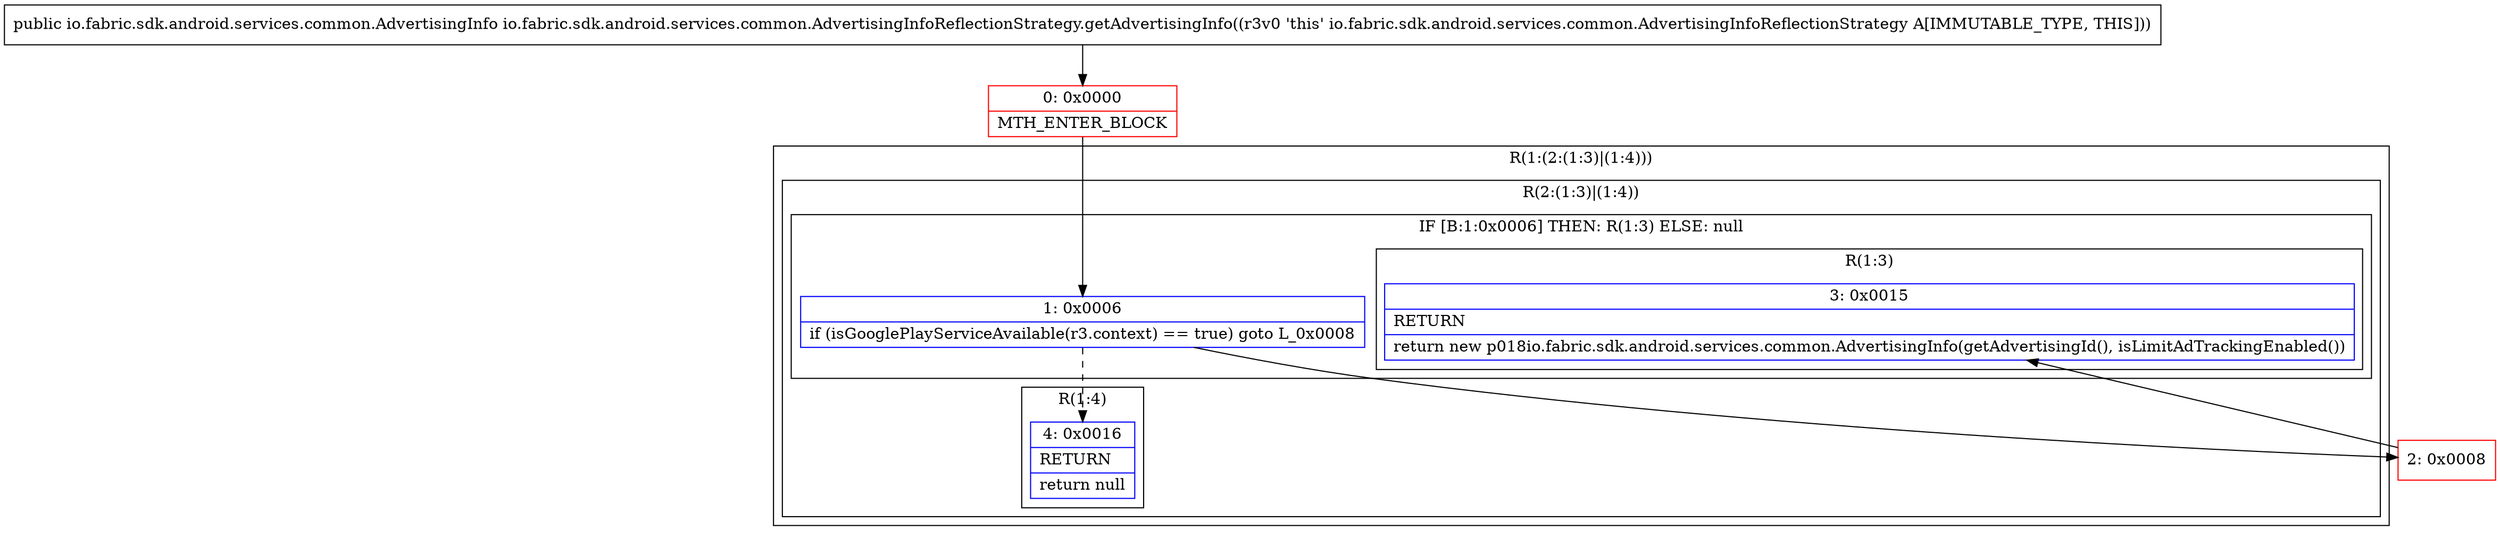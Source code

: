 digraph "CFG forio.fabric.sdk.android.services.common.AdvertisingInfoReflectionStrategy.getAdvertisingInfo()Lio\/fabric\/sdk\/android\/services\/common\/AdvertisingInfo;" {
subgraph cluster_Region_471556272 {
label = "R(1:(2:(1:3)|(1:4)))";
node [shape=record,color=blue];
subgraph cluster_Region_2051077516 {
label = "R(2:(1:3)|(1:4))";
node [shape=record,color=blue];
subgraph cluster_IfRegion_2012529662 {
label = "IF [B:1:0x0006] THEN: R(1:3) ELSE: null";
node [shape=record,color=blue];
Node_1 [shape=record,label="{1\:\ 0x0006|if (isGooglePlayServiceAvailable(r3.context) == true) goto L_0x0008\l}"];
subgraph cluster_Region_1718299546 {
label = "R(1:3)";
node [shape=record,color=blue];
Node_3 [shape=record,label="{3\:\ 0x0015|RETURN\l|return new p018io.fabric.sdk.android.services.common.AdvertisingInfo(getAdvertisingId(), isLimitAdTrackingEnabled())\l}"];
}
}
subgraph cluster_Region_556980487 {
label = "R(1:4)";
node [shape=record,color=blue];
Node_4 [shape=record,label="{4\:\ 0x0016|RETURN\l|return null\l}"];
}
}
}
Node_0 [shape=record,color=red,label="{0\:\ 0x0000|MTH_ENTER_BLOCK\l}"];
Node_2 [shape=record,color=red,label="{2\:\ 0x0008}"];
MethodNode[shape=record,label="{public io.fabric.sdk.android.services.common.AdvertisingInfo io.fabric.sdk.android.services.common.AdvertisingInfoReflectionStrategy.getAdvertisingInfo((r3v0 'this' io.fabric.sdk.android.services.common.AdvertisingInfoReflectionStrategy A[IMMUTABLE_TYPE, THIS])) }"];
MethodNode -> Node_0;
Node_1 -> Node_2;
Node_1 -> Node_4[style=dashed];
Node_0 -> Node_1;
Node_2 -> Node_3;
}

